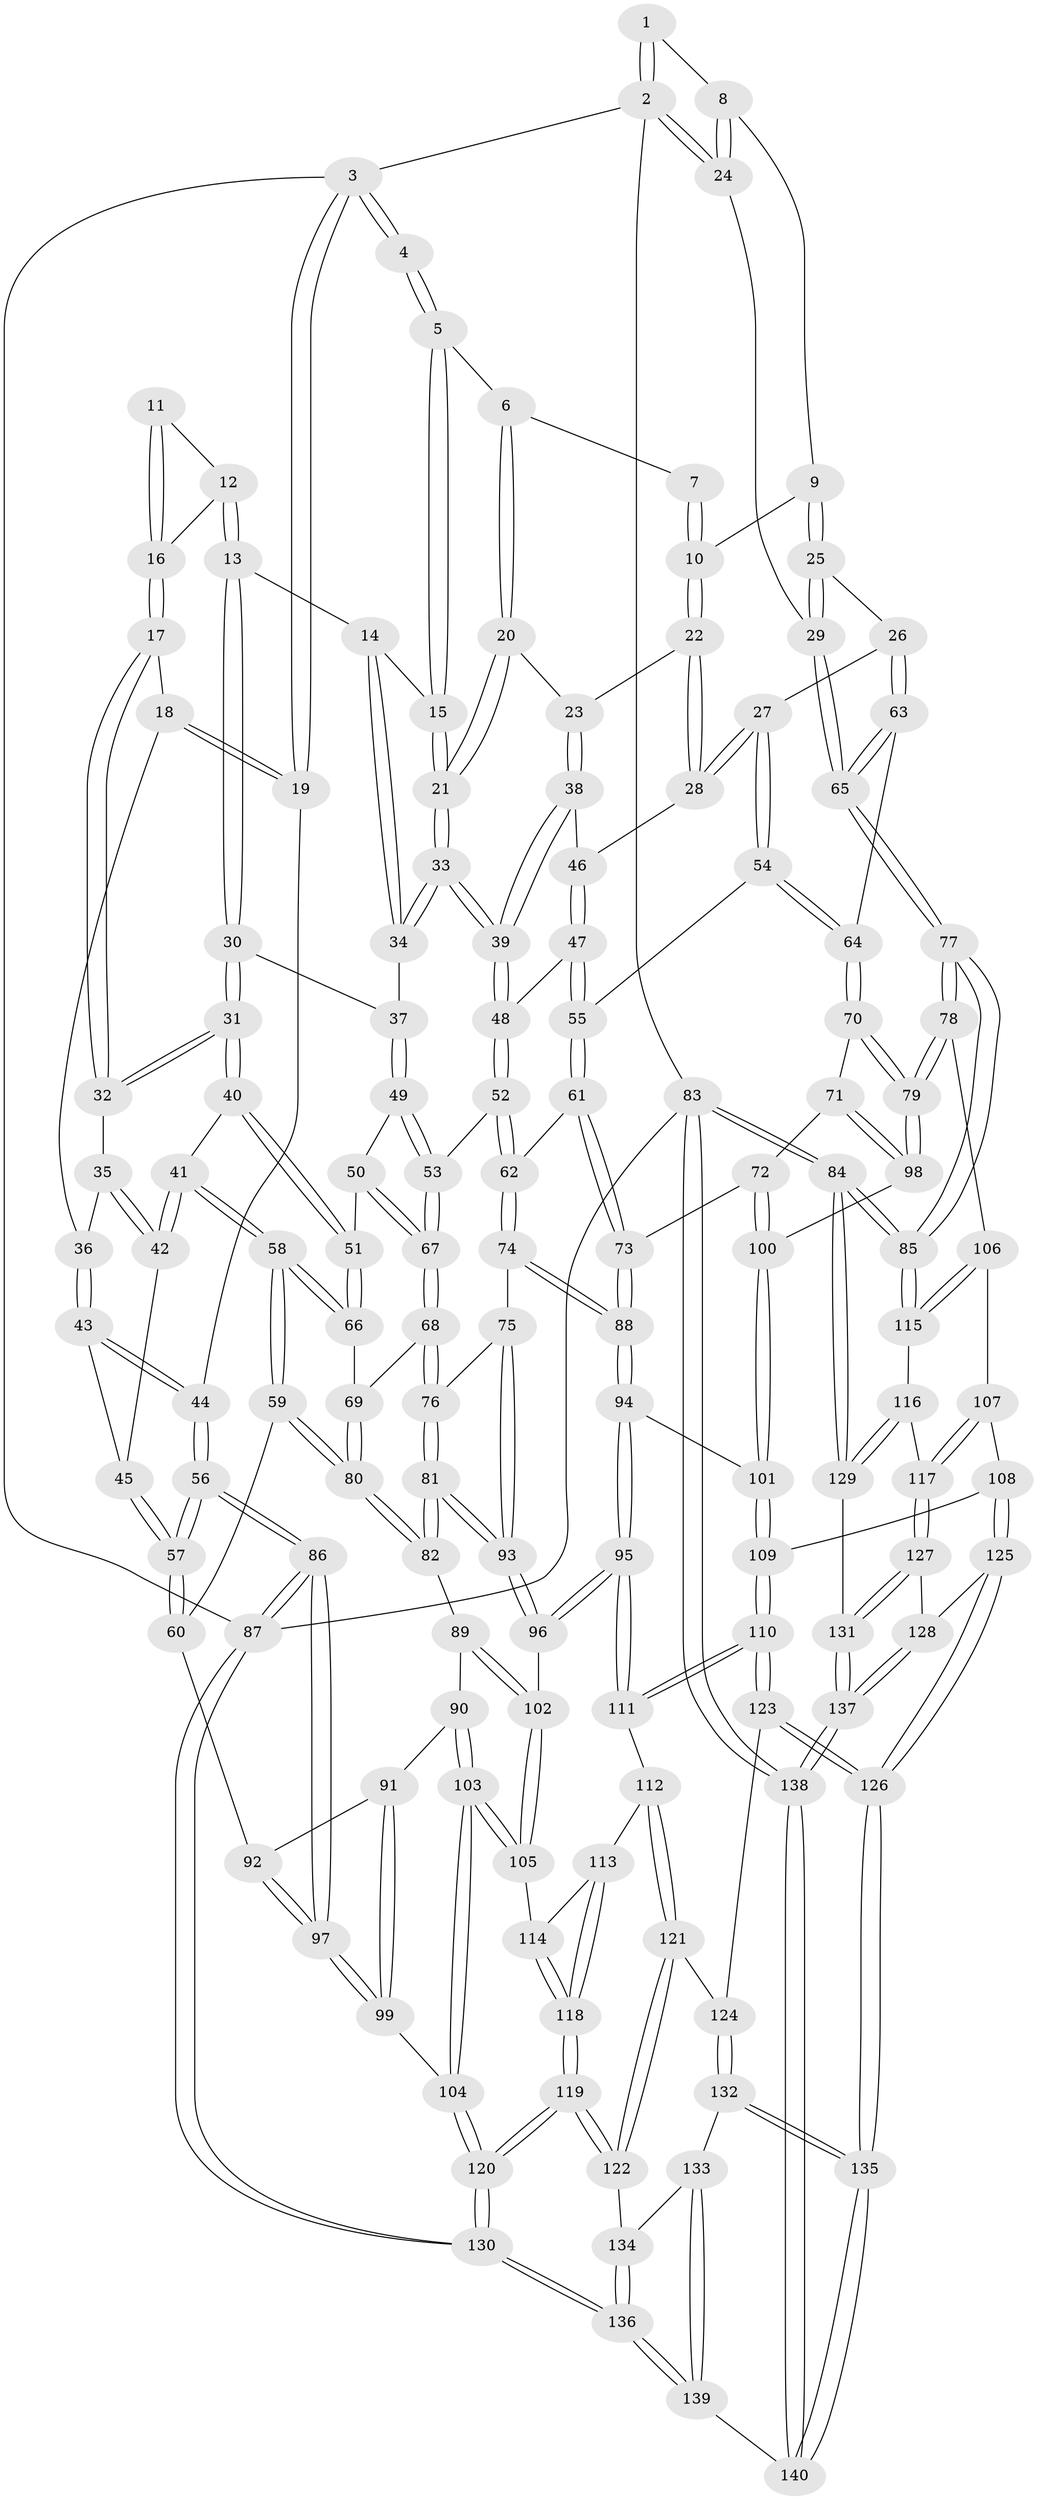 // coarse degree distribution, {4: 0.4523809523809524, 6: 0.09523809523809523, 3: 0.11904761904761904, 5: 0.3333333333333333}
// Generated by graph-tools (version 1.1) at 2025/52/02/27/25 19:52:44]
// undirected, 140 vertices, 347 edges
graph export_dot {
graph [start="1"]
  node [color=gray90,style=filled];
  1 [pos="+0.9809823345534325+0"];
  2 [pos="+1+0"];
  3 [pos="+0+0"];
  4 [pos="+0.09802583342454131+0"];
  5 [pos="+0.5647017060154995+0"];
  6 [pos="+0.6300460053530011+0"];
  7 [pos="+0.8609451224427472+0"];
  8 [pos="+0.9330698467436483+0.09946042184917489"];
  9 [pos="+0.9280863464089644+0.10123490942037804"];
  10 [pos="+0.9042528031236835+0.09747939504151819"];
  11 [pos="+0.14804433881928594+0"];
  12 [pos="+0.29157078695619626+0.07837405528275472"];
  13 [pos="+0.34255886483970166+0.11491749318220669"];
  14 [pos="+0.4105340991332967+0.08394878086421304"];
  15 [pos="+0.4784146113118344+0.00014072273203170898"];
  16 [pos="+0.1747631176214707+0.12176583980151794"];
  17 [pos="+0.1694352345502383+0.13618424686862243"];
  18 [pos="+0.051546449161778383+0.10714448470219243"];
  19 [pos="+0+0"];
  20 [pos="+0.6944572724849305+0.023877995046919242"];
  21 [pos="+0.5454527447527793+0.20411995279157777"];
  22 [pos="+0.7699521014233327+0.13233642232579013"];
  23 [pos="+0.7201105384889509+0.0702702037389039"];
  24 [pos="+1+0.020909341553462"];
  25 [pos="+0.9485099166768475+0.23004638219540827"];
  26 [pos="+0.8708793917519058+0.2842067573867163"];
  27 [pos="+0.7933667325213856+0.2092510908092017"];
  28 [pos="+0.7786074744110257+0.1854185667615459"];
  29 [pos="+1+0.1747528506287756"];
  30 [pos="+0.31351228497226946+0.18500529761579357"];
  31 [pos="+0.2751124294825238+0.22946525084971686"];
  32 [pos="+0.17495837967698086+0.16018639760535391"];
  33 [pos="+0.5407214545561276+0.22826625416470805"];
  34 [pos="+0.4686808629140535+0.22198135893552998"];
  35 [pos="+0.16145979786801679+0.17275250405418055"];
  36 [pos="+0.08841945780638365+0.20037414518899618"];
  37 [pos="+0.4430141852356895+0.24272785838435879"];
  38 [pos="+0.602054338573633+0.23693539395755261"];
  39 [pos="+0.5651637939940213+0.2561576252005027"];
  40 [pos="+0.2726770300224774+0.28048699376853026"];
  41 [pos="+0.20375975460114348+0.319491494303848"];
  42 [pos="+0.12699174603457544+0.29599724617925693"];
  43 [pos="+0.08250892205545177+0.20963136683854244"];
  44 [pos="+0+0"];
  45 [pos="+0.06556884674305799+0.2982723122495195"];
  46 [pos="+0.7029213883253219+0.23502353341963894"];
  47 [pos="+0.6539479821130042+0.32821101728006097"];
  48 [pos="+0.5678532541396728+0.27231180074789496"];
  49 [pos="+0.41563670063728436+0.30386344283470873"];
  50 [pos="+0.3235400235538457+0.3213991034689674"];
  51 [pos="+0.32020071064987815+0.32030267314406474"];
  52 [pos="+0.5087488884915612+0.37573432969511067"];
  53 [pos="+0.48681591444539085+0.374211119051225"];
  54 [pos="+0.6898856128825328+0.3712774334632498"];
  55 [pos="+0.6786645425194462+0.37070572560992493"];
  56 [pos="+0+0.40327760332728424"];
  57 [pos="+0+0.3936328458704097"];
  58 [pos="+0.18204429919408804+0.4401862797114302"];
  59 [pos="+0.17583031098690935+0.45104380251530096"];
  60 [pos="+0.1348405465211657+0.4566274206499853"];
  61 [pos="+0.6086127666891202+0.44532002587615366"];
  62 [pos="+0.5139503883976873+0.3821875503255283"];
  63 [pos="+0.880447852306169+0.36281541214287605"];
  64 [pos="+0.7893647495319792+0.41434999402354133"];
  65 [pos="+1+0.551923388117895"];
  66 [pos="+0.2867057234542219+0.4166536134883612"];
  67 [pos="+0.3947424630196667+0.44686651546578665"];
  68 [pos="+0.3943063228026415+0.44848126246588105"];
  69 [pos="+0.3191935965877955+0.46667649212549833"];
  70 [pos="+0.775400407873683+0.47193206659719583"];
  71 [pos="+0.6873326861006452+0.5261049223578443"];
  72 [pos="+0.6194933998656416+0.5276491631434824"];
  73 [pos="+0.6145899788329313+0.5258110385227285"];
  74 [pos="+0.48478612180613684+0.5088344733180542"];
  75 [pos="+0.4357599084887006+0.50359997789148"];
  76 [pos="+0.40454019426422894+0.4719617555863056"];
  77 [pos="+1+0.6607695322328132"];
  78 [pos="+0.9107272462038487+0.6719891558405992"];
  79 [pos="+0.8898257609883623+0.6591579142987851"];
  80 [pos="+0.2538453706840496+0.5522984423474501"];
  81 [pos="+0.31962288866178673+0.5897003662332387"];
  82 [pos="+0.2560101342798367+0.5650255716971274"];
  83 [pos="+1+1"];
  84 [pos="+1+0.7590460246884847"];
  85 [pos="+1+0.7568535429246924"];
  86 [pos="+0+0.7327632339616472"];
  87 [pos="+0+1"];
  88 [pos="+0.562045798138552+0.5600846092107555"];
  89 [pos="+0.2505094396720836+0.57093722070209"];
  90 [pos="+0.2461960507060344+0.5742079841830793"];
  91 [pos="+0.1721796261364096+0.5859929845873197"];
  92 [pos="+0.11573703360844788+0.5536916864865424"];
  93 [pos="+0.39587863995662276+0.6493802844443827"];
  94 [pos="+0.5224342071324918+0.6472793711993684"];
  95 [pos="+0.4372200889572864+0.7053477466045032"];
  96 [pos="+0.4241937747989366+0.6944242724461219"];
  97 [pos="+0+0.7327322365833269"];
  98 [pos="+0.7856004729080417+0.6354211084640364"];
  99 [pos="+8.192001444117377e-06+0.751108766346176"];
  100 [pos="+0.6864003622918231+0.65480978344152"];
  101 [pos="+0.649105085491152+0.7067586011172032"];
  102 [pos="+0.2759055281315009+0.7123601757663602"];
  103 [pos="+0.161953203608817+0.7520413767361921"];
  104 [pos="+0.06709898924920633+0.7686272608644782"];
  105 [pos="+0.192937743382887+0.7594580713242219"];
  106 [pos="+0.8878907215635384+0.693423014368874"];
  107 [pos="+0.846289358042898+0.7282713610728373"];
  108 [pos="+0.7286236839605738+0.7940443598364713"];
  109 [pos="+0.6575668717150547+0.7391847911241891"];
  110 [pos="+0.5495950875467525+0.8199237336705855"];
  111 [pos="+0.4380270681076985+0.7202892766215293"];
  112 [pos="+0.4219785914389222+0.7462786388770917"];
  113 [pos="+0.39386381111577945+0.7615726655227222"];
  114 [pos="+0.23717484688325643+0.7962046718963226"];
  115 [pos="+0.8550300112226471+0.8865315042498245"];
  116 [pos="+0.84436014972774+0.8947023613708369"];
  117 [pos="+0.8201378667704868+0.9001629200719623"];
  118 [pos="+0.27922184967922825+0.8793066666965471"];
  119 [pos="+0.28256812833265166+0.9128824597843597"];
  120 [pos="+0.20908948733336793+1"];
  121 [pos="+0.41373793245538903+0.8195769469720925"];
  122 [pos="+0.3808289971286276+0.9142884446729249"];
  123 [pos="+0.5541982716189655+0.835022691277953"];
  124 [pos="+0.4944016491165386+0.9117644275867026"];
  125 [pos="+0.7013727558821173+0.9188865916550676"];
  126 [pos="+0.6803052207863854+0.9374300652509121"];
  127 [pos="+0.7964706098593868+0.9188538733282738"];
  128 [pos="+0.7839444333209643+0.921312885928405"];
  129 [pos="+0.9177563810195352+0.9378913709950407"];
  130 [pos="+0.15483008038065008+1"];
  131 [pos="+0.8844417985754475+0.9790662409665888"];
  132 [pos="+0.48449867573892214+0.9374985662157532"];
  133 [pos="+0.4553007042008958+0.9584657013276593"];
  134 [pos="+0.3839701935521762+0.9176070984732709"];
  135 [pos="+0.6620901345580277+0.9989889477609559"];
  136 [pos="+0.2897301146554642+1"];
  137 [pos="+0.8797458340016032+1"];
  138 [pos="+0.9006297087367011+1"];
  139 [pos="+0.4570630344214897+1"];
  140 [pos="+0.6564302814419197+1"];
  1 -- 2;
  1 -- 2;
  1 -- 8;
  2 -- 3;
  2 -- 24;
  2 -- 24;
  2 -- 83;
  3 -- 4;
  3 -- 4;
  3 -- 19;
  3 -- 19;
  3 -- 87;
  4 -- 5;
  4 -- 5;
  5 -- 6;
  5 -- 15;
  5 -- 15;
  6 -- 7;
  6 -- 20;
  6 -- 20;
  7 -- 10;
  7 -- 10;
  8 -- 9;
  8 -- 24;
  8 -- 24;
  9 -- 10;
  9 -- 25;
  9 -- 25;
  10 -- 22;
  10 -- 22;
  11 -- 12;
  11 -- 16;
  11 -- 16;
  12 -- 13;
  12 -- 13;
  12 -- 16;
  13 -- 14;
  13 -- 30;
  13 -- 30;
  14 -- 15;
  14 -- 34;
  14 -- 34;
  15 -- 21;
  15 -- 21;
  16 -- 17;
  16 -- 17;
  17 -- 18;
  17 -- 32;
  17 -- 32;
  18 -- 19;
  18 -- 19;
  18 -- 36;
  19 -- 44;
  20 -- 21;
  20 -- 21;
  20 -- 23;
  21 -- 33;
  21 -- 33;
  22 -- 23;
  22 -- 28;
  22 -- 28;
  23 -- 38;
  23 -- 38;
  24 -- 29;
  25 -- 26;
  25 -- 29;
  25 -- 29;
  26 -- 27;
  26 -- 63;
  26 -- 63;
  27 -- 28;
  27 -- 28;
  27 -- 54;
  27 -- 54;
  28 -- 46;
  29 -- 65;
  29 -- 65;
  30 -- 31;
  30 -- 31;
  30 -- 37;
  31 -- 32;
  31 -- 32;
  31 -- 40;
  31 -- 40;
  32 -- 35;
  33 -- 34;
  33 -- 34;
  33 -- 39;
  33 -- 39;
  34 -- 37;
  35 -- 36;
  35 -- 42;
  35 -- 42;
  36 -- 43;
  36 -- 43;
  37 -- 49;
  37 -- 49;
  38 -- 39;
  38 -- 39;
  38 -- 46;
  39 -- 48;
  39 -- 48;
  40 -- 41;
  40 -- 51;
  40 -- 51;
  41 -- 42;
  41 -- 42;
  41 -- 58;
  41 -- 58;
  42 -- 45;
  43 -- 44;
  43 -- 44;
  43 -- 45;
  44 -- 56;
  44 -- 56;
  45 -- 57;
  45 -- 57;
  46 -- 47;
  46 -- 47;
  47 -- 48;
  47 -- 55;
  47 -- 55;
  48 -- 52;
  48 -- 52;
  49 -- 50;
  49 -- 53;
  49 -- 53;
  50 -- 51;
  50 -- 67;
  50 -- 67;
  51 -- 66;
  51 -- 66;
  52 -- 53;
  52 -- 62;
  52 -- 62;
  53 -- 67;
  53 -- 67;
  54 -- 55;
  54 -- 64;
  54 -- 64;
  55 -- 61;
  55 -- 61;
  56 -- 57;
  56 -- 57;
  56 -- 86;
  56 -- 86;
  57 -- 60;
  57 -- 60;
  58 -- 59;
  58 -- 59;
  58 -- 66;
  58 -- 66;
  59 -- 60;
  59 -- 80;
  59 -- 80;
  60 -- 92;
  61 -- 62;
  61 -- 73;
  61 -- 73;
  62 -- 74;
  62 -- 74;
  63 -- 64;
  63 -- 65;
  63 -- 65;
  64 -- 70;
  64 -- 70;
  65 -- 77;
  65 -- 77;
  66 -- 69;
  67 -- 68;
  67 -- 68;
  68 -- 69;
  68 -- 76;
  68 -- 76;
  69 -- 80;
  69 -- 80;
  70 -- 71;
  70 -- 79;
  70 -- 79;
  71 -- 72;
  71 -- 98;
  71 -- 98;
  72 -- 73;
  72 -- 100;
  72 -- 100;
  73 -- 88;
  73 -- 88;
  74 -- 75;
  74 -- 88;
  74 -- 88;
  75 -- 76;
  75 -- 93;
  75 -- 93;
  76 -- 81;
  76 -- 81;
  77 -- 78;
  77 -- 78;
  77 -- 85;
  77 -- 85;
  78 -- 79;
  78 -- 79;
  78 -- 106;
  79 -- 98;
  79 -- 98;
  80 -- 82;
  80 -- 82;
  81 -- 82;
  81 -- 82;
  81 -- 93;
  81 -- 93;
  82 -- 89;
  83 -- 84;
  83 -- 84;
  83 -- 138;
  83 -- 138;
  83 -- 87;
  84 -- 85;
  84 -- 85;
  84 -- 129;
  84 -- 129;
  85 -- 115;
  85 -- 115;
  86 -- 87;
  86 -- 87;
  86 -- 97;
  86 -- 97;
  87 -- 130;
  87 -- 130;
  88 -- 94;
  88 -- 94;
  89 -- 90;
  89 -- 102;
  89 -- 102;
  90 -- 91;
  90 -- 103;
  90 -- 103;
  91 -- 92;
  91 -- 99;
  91 -- 99;
  92 -- 97;
  92 -- 97;
  93 -- 96;
  93 -- 96;
  94 -- 95;
  94 -- 95;
  94 -- 101;
  95 -- 96;
  95 -- 96;
  95 -- 111;
  95 -- 111;
  96 -- 102;
  97 -- 99;
  97 -- 99;
  98 -- 100;
  99 -- 104;
  100 -- 101;
  100 -- 101;
  101 -- 109;
  101 -- 109;
  102 -- 105;
  102 -- 105;
  103 -- 104;
  103 -- 104;
  103 -- 105;
  103 -- 105;
  104 -- 120;
  104 -- 120;
  105 -- 114;
  106 -- 107;
  106 -- 115;
  106 -- 115;
  107 -- 108;
  107 -- 117;
  107 -- 117;
  108 -- 109;
  108 -- 125;
  108 -- 125;
  109 -- 110;
  109 -- 110;
  110 -- 111;
  110 -- 111;
  110 -- 123;
  110 -- 123;
  111 -- 112;
  112 -- 113;
  112 -- 121;
  112 -- 121;
  113 -- 114;
  113 -- 118;
  113 -- 118;
  114 -- 118;
  114 -- 118;
  115 -- 116;
  116 -- 117;
  116 -- 129;
  116 -- 129;
  117 -- 127;
  117 -- 127;
  118 -- 119;
  118 -- 119;
  119 -- 120;
  119 -- 120;
  119 -- 122;
  119 -- 122;
  120 -- 130;
  120 -- 130;
  121 -- 122;
  121 -- 122;
  121 -- 124;
  122 -- 134;
  123 -- 124;
  123 -- 126;
  123 -- 126;
  124 -- 132;
  124 -- 132;
  125 -- 126;
  125 -- 126;
  125 -- 128;
  126 -- 135;
  126 -- 135;
  127 -- 128;
  127 -- 131;
  127 -- 131;
  128 -- 137;
  128 -- 137;
  129 -- 131;
  130 -- 136;
  130 -- 136;
  131 -- 137;
  131 -- 137;
  132 -- 133;
  132 -- 135;
  132 -- 135;
  133 -- 134;
  133 -- 139;
  133 -- 139;
  134 -- 136;
  134 -- 136;
  135 -- 140;
  135 -- 140;
  136 -- 139;
  136 -- 139;
  137 -- 138;
  137 -- 138;
  138 -- 140;
  138 -- 140;
  139 -- 140;
}
